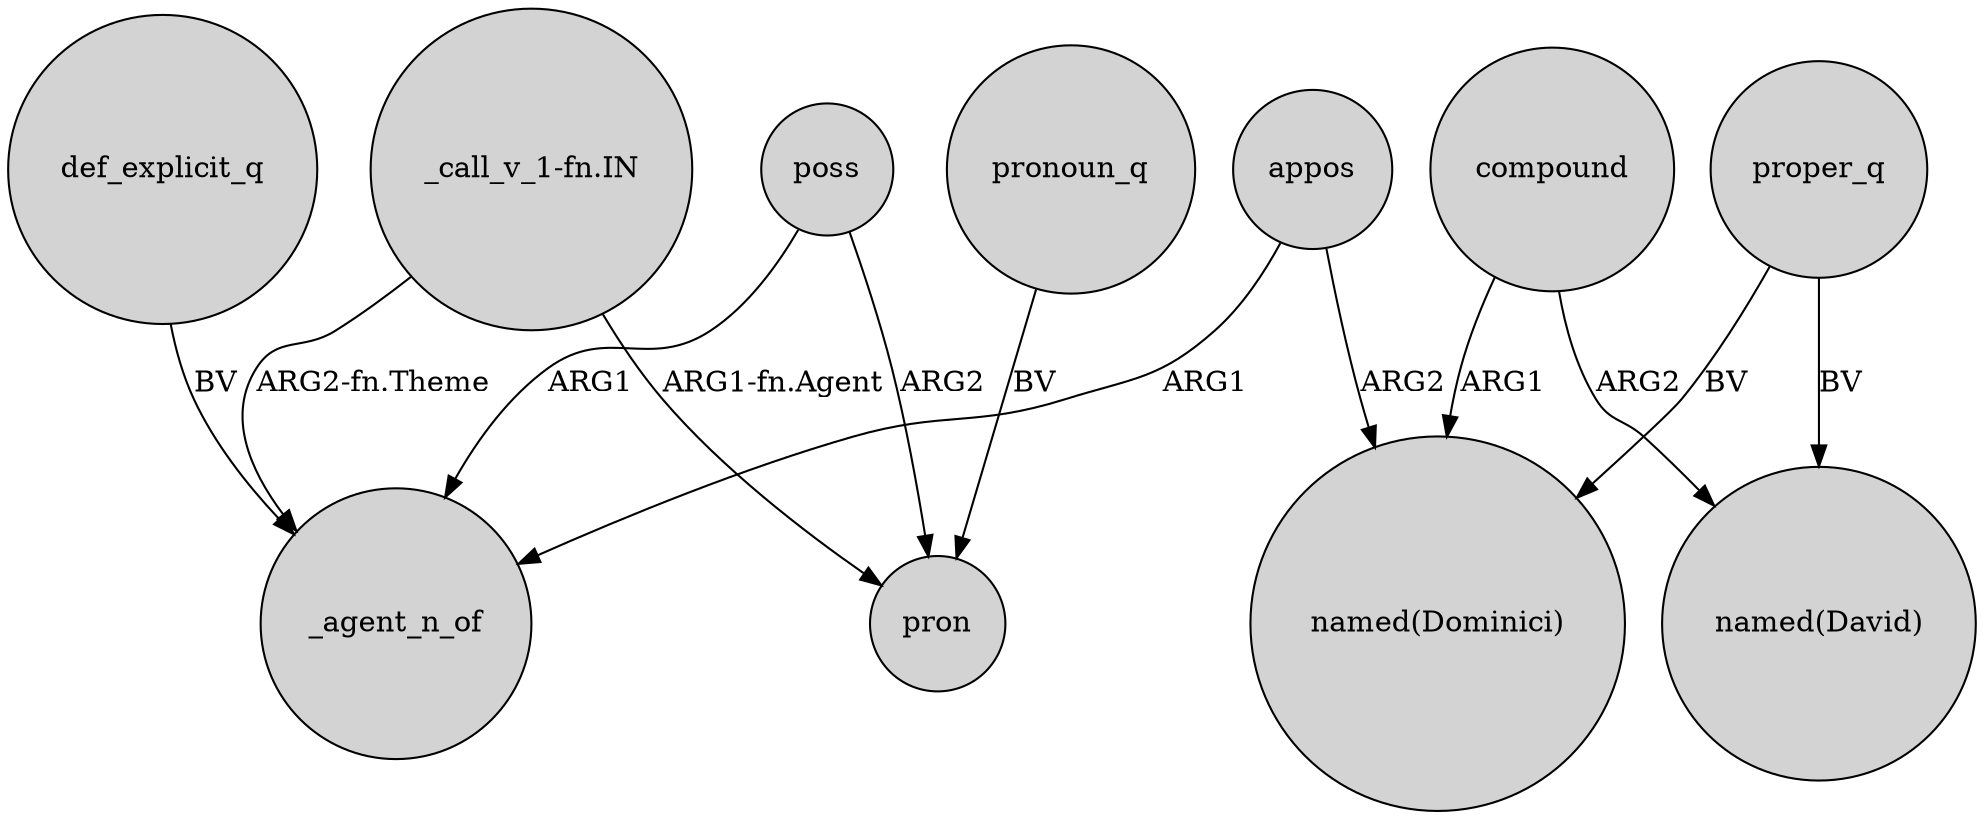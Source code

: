 digraph {
	node [shape=circle style=filled]
	def_explicit_q -> _agent_n_of [label=BV]
	"_call_v_1-fn.IN" -> pron [label="ARG1-fn.Agent"]
	poss -> _agent_n_of [label=ARG1]
	appos -> "named(Dominici)" [label=ARG2]
	appos -> _agent_n_of [label=ARG1]
	proper_q -> "named(Dominici)" [label=BV]
	poss -> pron [label=ARG2]
	compound -> "named(David)" [label=ARG2]
	compound -> "named(Dominici)" [label=ARG1]
	proper_q -> "named(David)" [label=BV]
	"_call_v_1-fn.IN" -> _agent_n_of [label="ARG2-fn.Theme"]
	pronoun_q -> pron [label=BV]
}
